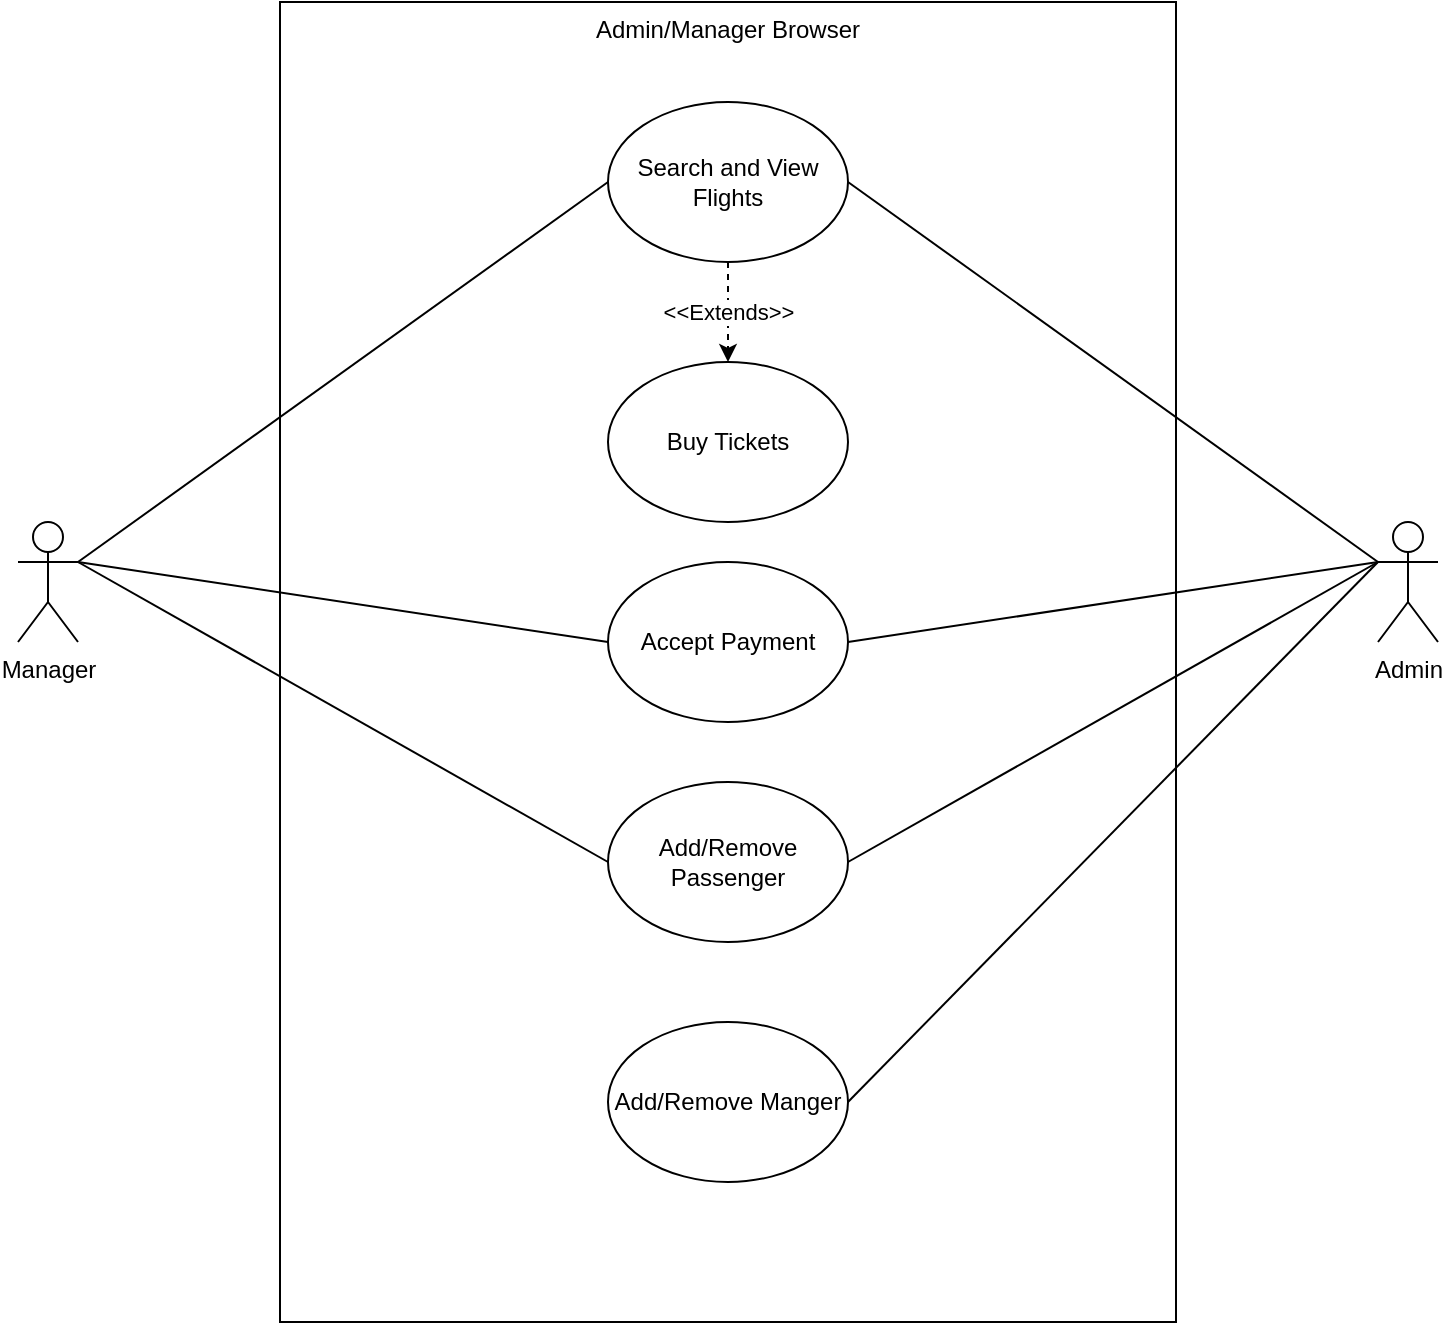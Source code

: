<mxfile version="13.8.8" type="github">
  <diagram id="hSQmi9HVOTQRYLUiOltI" name="Page-1">
    <mxGraphModel dx="1422" dy="762" grid="1" gridSize="10" guides="1" tooltips="1" connect="1" arrows="1" fold="1" page="1" pageScale="1" pageWidth="850" pageHeight="1100" math="0" shadow="0">
      <root>
        <mxCell id="0" />
        <mxCell id="1" parent="0" />
        <mxCell id="jVdWhU8fCZYjDmTlXkcJ-1" value="Admin/Manager Browser" style="rounded=0;whiteSpace=wrap;html=1;verticalAlign=top;" vertex="1" parent="1">
          <mxGeometry x="201" y="40" width="448" height="660" as="geometry" />
        </mxCell>
        <mxCell id="jVdWhU8fCZYjDmTlXkcJ-2" value="Manager" style="shape=umlActor;verticalLabelPosition=bottom;verticalAlign=top;html=1;outlineConnect=0;" vertex="1" parent="1">
          <mxGeometry x="70" y="300" width="30" height="60" as="geometry" />
        </mxCell>
        <mxCell id="jVdWhU8fCZYjDmTlXkcJ-3" value="Search and View Flights" style="ellipse;whiteSpace=wrap;html=1;" vertex="1" parent="1">
          <mxGeometry x="365" y="90" width="120" height="80" as="geometry" />
        </mxCell>
        <mxCell id="jVdWhU8fCZYjDmTlXkcJ-4" value="Buy Tickets" style="ellipse;whiteSpace=wrap;html=1;" vertex="1" parent="1">
          <mxGeometry x="365" y="220" width="120" height="80" as="geometry" />
        </mxCell>
        <mxCell id="jVdWhU8fCZYjDmTlXkcJ-5" value="&amp;lt;&amp;lt;Extends&amp;gt;&amp;gt;" style="endArrow=classic;html=1;exitX=0.5;exitY=1;exitDx=0;exitDy=0;entryX=0.5;entryY=0;entryDx=0;entryDy=0;dashed=1;" edge="1" parent="1" source="jVdWhU8fCZYjDmTlXkcJ-3" target="jVdWhU8fCZYjDmTlXkcJ-4">
          <mxGeometry width="50" height="50" relative="1" as="geometry">
            <mxPoint x="400" y="400" as="sourcePoint" />
            <mxPoint x="450" y="350" as="targetPoint" />
          </mxGeometry>
        </mxCell>
        <mxCell id="jVdWhU8fCZYjDmTlXkcJ-6" value="" style="endArrow=none;html=1;exitX=1;exitY=0.333;exitDx=0;exitDy=0;exitPerimeter=0;entryX=0;entryY=0.5;entryDx=0;entryDy=0;" edge="1" parent="1" source="jVdWhU8fCZYjDmTlXkcJ-2" target="jVdWhU8fCZYjDmTlXkcJ-3">
          <mxGeometry width="50" height="50" relative="1" as="geometry">
            <mxPoint x="400" y="420" as="sourcePoint" />
            <mxPoint x="450" y="370" as="targetPoint" />
          </mxGeometry>
        </mxCell>
        <mxCell id="jVdWhU8fCZYjDmTlXkcJ-7" value="Admin" style="shape=umlActor;verticalLabelPosition=bottom;verticalAlign=top;html=1;outlineConnect=0;" vertex="1" parent="1">
          <mxGeometry x="750" y="300" width="30" height="60" as="geometry" />
        </mxCell>
        <mxCell id="jVdWhU8fCZYjDmTlXkcJ-8" value="Accept Payment" style="ellipse;whiteSpace=wrap;html=1;" vertex="1" parent="1">
          <mxGeometry x="365" y="320" width="120" height="80" as="geometry" />
        </mxCell>
        <mxCell id="jVdWhU8fCZYjDmTlXkcJ-9" value="" style="endArrow=none;html=1;exitX=0;exitY=0.333;exitDx=0;exitDy=0;exitPerimeter=0;entryX=1;entryY=0.5;entryDx=0;entryDy=0;" edge="1" parent="1" source="jVdWhU8fCZYjDmTlXkcJ-7" target="jVdWhU8fCZYjDmTlXkcJ-8">
          <mxGeometry width="50" height="50" relative="1" as="geometry">
            <mxPoint x="400" y="420" as="sourcePoint" />
            <mxPoint x="450" y="370" as="targetPoint" />
          </mxGeometry>
        </mxCell>
        <mxCell id="jVdWhU8fCZYjDmTlXkcJ-10" value="" style="endArrow=none;html=1;exitX=1;exitY=0.333;exitDx=0;exitDy=0;exitPerimeter=0;entryX=0;entryY=0.5;entryDx=0;entryDy=0;" edge="1" parent="1" source="jVdWhU8fCZYjDmTlXkcJ-2" target="jVdWhU8fCZYjDmTlXkcJ-8">
          <mxGeometry width="50" height="50" relative="1" as="geometry">
            <mxPoint x="400" y="420" as="sourcePoint" />
            <mxPoint x="450" y="370" as="targetPoint" />
          </mxGeometry>
        </mxCell>
        <mxCell id="jVdWhU8fCZYjDmTlXkcJ-11" value="" style="endArrow=none;html=1;entryX=1;entryY=0.5;entryDx=0;entryDy=0;" edge="1" parent="1" target="jVdWhU8fCZYjDmTlXkcJ-3">
          <mxGeometry width="50" height="50" relative="1" as="geometry">
            <mxPoint x="750" y="320" as="sourcePoint" />
            <mxPoint x="450" y="370" as="targetPoint" />
          </mxGeometry>
        </mxCell>
        <mxCell id="jVdWhU8fCZYjDmTlXkcJ-12" value="Add/Remove Passenger" style="ellipse;whiteSpace=wrap;html=1;" vertex="1" parent="1">
          <mxGeometry x="365" y="430" width="120" height="80" as="geometry" />
        </mxCell>
        <mxCell id="jVdWhU8fCZYjDmTlXkcJ-14" value="" style="endArrow=none;html=1;entryX=0;entryY=0.5;entryDx=0;entryDy=0;" edge="1" parent="1" target="jVdWhU8fCZYjDmTlXkcJ-12">
          <mxGeometry width="50" height="50" relative="1" as="geometry">
            <mxPoint x="100" y="320" as="sourcePoint" />
            <mxPoint x="450" y="360" as="targetPoint" />
          </mxGeometry>
        </mxCell>
        <mxCell id="jVdWhU8fCZYjDmTlXkcJ-15" value="" style="endArrow=none;html=1;exitX=1;exitY=0.5;exitDx=0;exitDy=0;" edge="1" parent="1" source="jVdWhU8fCZYjDmTlXkcJ-12">
          <mxGeometry width="50" height="50" relative="1" as="geometry">
            <mxPoint x="400" y="410" as="sourcePoint" />
            <mxPoint x="750" y="320" as="targetPoint" />
          </mxGeometry>
        </mxCell>
        <mxCell id="jVdWhU8fCZYjDmTlXkcJ-16" value="Add/Remove Manger" style="ellipse;whiteSpace=wrap;html=1;" vertex="1" parent="1">
          <mxGeometry x="365" y="550" width="120" height="80" as="geometry" />
        </mxCell>
        <mxCell id="jVdWhU8fCZYjDmTlXkcJ-17" value="" style="endArrow=none;html=1;exitX=1;exitY=0.5;exitDx=0;exitDy=0;" edge="1" parent="1" source="jVdWhU8fCZYjDmTlXkcJ-16">
          <mxGeometry width="50" height="50" relative="1" as="geometry">
            <mxPoint x="400" y="410" as="sourcePoint" />
            <mxPoint x="750" y="320" as="targetPoint" />
          </mxGeometry>
        </mxCell>
      </root>
    </mxGraphModel>
  </diagram>
</mxfile>
